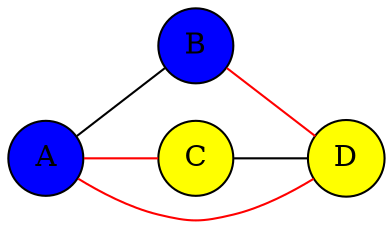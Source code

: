 graph G {
    rankdir=LR;
    // Definicija čvorova
    node [shape=circle];
    A [style=filled, fillcolor=blue];
    B [style=filled, fillcolor=blue];
    C [style=filled, fillcolor=yellow];
    D [style=filled, fillcolor=yellow];

    // Grane između čvorova iste boje
    A -- B;
    C -- D;

    // Grane između čvorova različitih boja
    A -- C [color=red];
    A -- D [color=red];
    B -- D [color=red];
}
